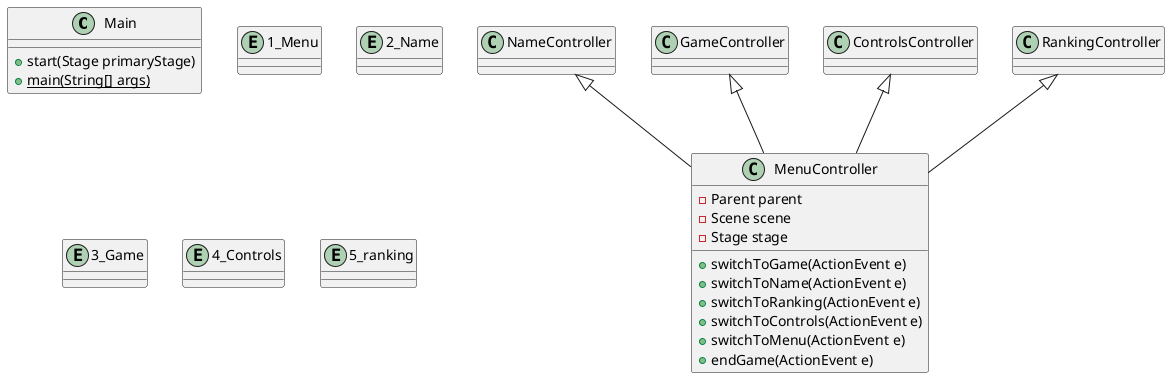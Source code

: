 @startuml
class Main
Main : +start(Stage primaryStage)
Main : +{static}main(String[] args)

class MenuController
MenuController : -Parent parent
MenuController : -Scene scene
MenuController : -Stage stage
MenuController : +switchToGame(ActionEvent e)
MenuController : +switchToName(ActionEvent e)
MenuController : +switchToRanking(ActionEvent e)
MenuController : +switchToControls(ActionEvent e)
MenuController : +switchToMenu(ActionEvent e)
MenuController : +endGame(ActionEvent e)

NameController <|-- MenuController

GameController <|-- MenuController

ControlsController <|-- MenuController

RankingController <|-- MenuController

entity 1_Menu

entity 2_Name

entity 3_Game

entity 4_Controls

entity 5_ranking

/'Main -> 1_Menu
1_Menu <-> MenuController
MenuController -> 2_Name
MenuController -> 3_Game
MenuController - 4_Controls
MenuController - 5_ranking
2_Name -> NameController
3_Game -> GameController
4_Controls -> ControlsController
5_ranking -> RankingController'/
@enduml